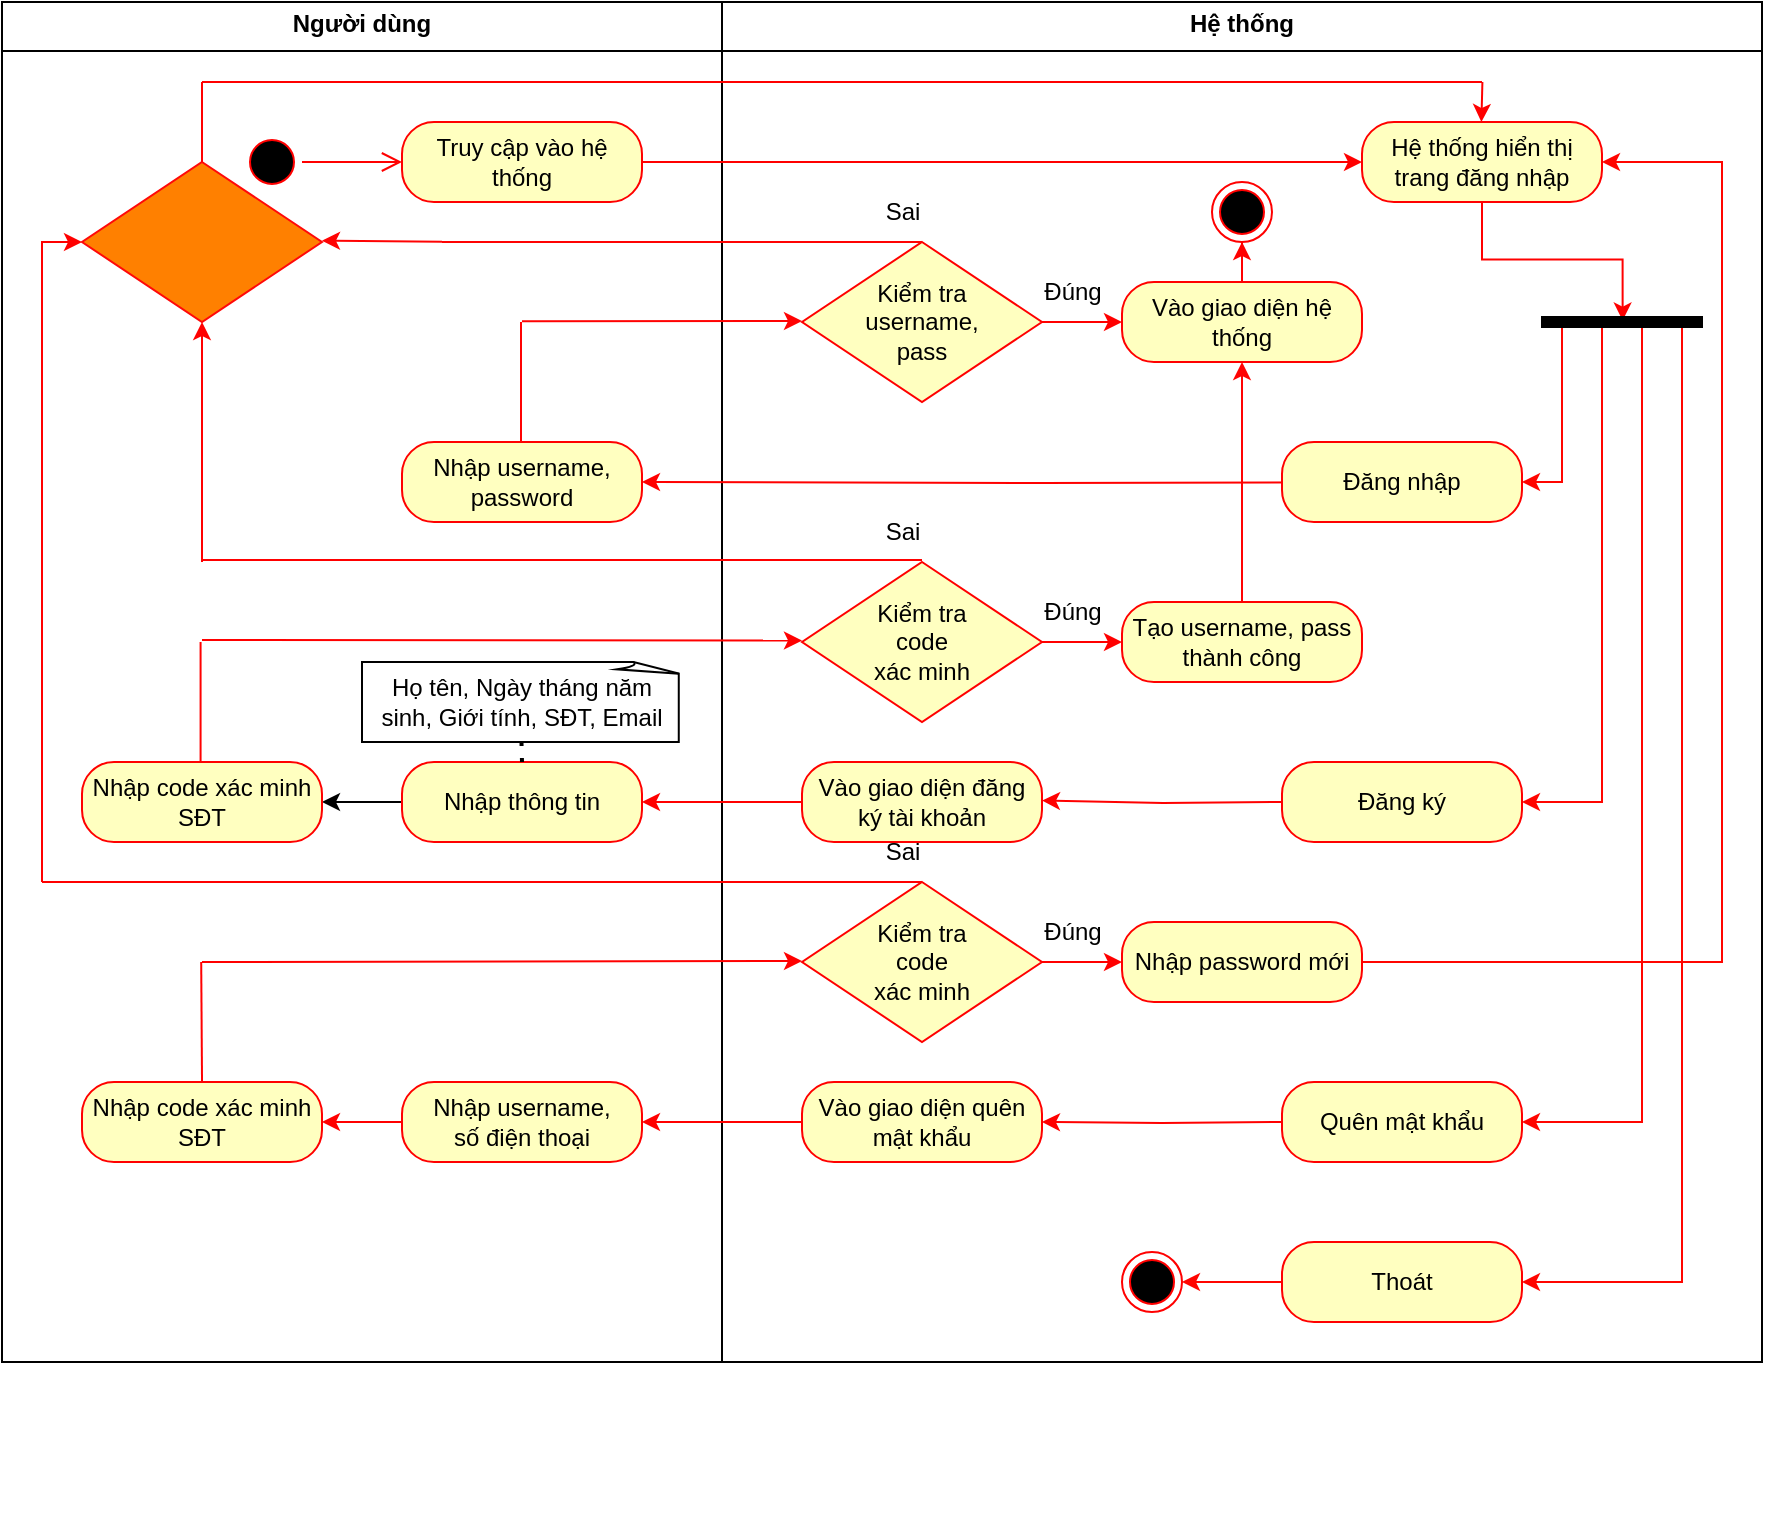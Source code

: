 <mxfile version="26.0.6">
  <diagram name="Page-1" id="8Uqs2-PCFn8mC6G0EI60">
    <mxGraphModel dx="1493" dy="677" grid="1" gridSize="10" guides="1" tooltips="1" connect="1" arrows="1" fold="1" page="1" pageScale="1" pageWidth="850" pageHeight="1100" math="0" shadow="0">
      <root>
        <mxCell id="0" />
        <mxCell id="1" parent="0" />
        <mxCell id="4b5sP6AiUNOMbRtfuBT4-112" value="&lt;p style=&quot;margin:0px;margin-top:4px;text-align:center;&quot;&gt;&lt;b&gt;Hệ thống&lt;/b&gt;&lt;/p&gt;&lt;hr size=&quot;1&quot; style=&quot;border-style:solid;&quot;&gt;&lt;div style=&quot;height:2px;&quot;&gt;&lt;/div&gt;" style="verticalAlign=top;align=left;overflow=fill;html=1;whiteSpace=wrap;" parent="1" vertex="1">
          <mxGeometry x="360" width="520" height="680" as="geometry" />
        </mxCell>
        <mxCell id="4b5sP6AiUNOMbRtfuBT4-108" value="&lt;p style=&quot;margin:0px;margin-top:4px;text-align:center;&quot;&gt;&lt;b&gt;Người dùng&lt;/b&gt;&lt;/p&gt;&lt;hr size=&quot;1&quot; style=&quot;border-style:solid;&quot;&gt;&lt;div style=&quot;height:2px;&quot;&gt;&lt;/div&gt;" style="verticalAlign=top;align=left;overflow=fill;html=1;whiteSpace=wrap;" parent="1" vertex="1">
          <mxGeometry width="360" height="680" as="geometry" />
        </mxCell>
        <mxCell id="4b5sP6AiUNOMbRtfuBT4-63" value="" style="rhombus;whiteSpace=wrap;html=1;fontColor=#000000;fillColor=#FF8000;strokeColor=#FF0909;movable=1;resizable=1;rotatable=1;deletable=1;editable=1;locked=0;connectable=1;shadow=0;" parent="1" vertex="1">
          <mxGeometry x="40" y="80" width="120" height="80" as="geometry" />
        </mxCell>
        <mxCell id="KlYMKg8d0Hw80r4B96k4-17" value="" style="ellipse;html=1;shape=startState;fillColor=#000000;strokeColor=#ff0000;" parent="1" vertex="1">
          <mxGeometry x="120" y="65" width="30" height="30" as="geometry" />
        </mxCell>
        <mxCell id="KlYMKg8d0Hw80r4B96k4-18" value="" style="edgeStyle=orthogonalEdgeStyle;html=1;verticalAlign=bottom;endArrow=open;endSize=8;strokeColor=#FF0000;rounded=0;entryX=0;entryY=0.5;entryDx=0;entryDy=0;" parent="1" source="KlYMKg8d0Hw80r4B96k4-17" target="KlYMKg8d0Hw80r4B96k4-23" edge="1">
          <mxGeometry relative="1" as="geometry">
            <mxPoint x="200" y="95" as="targetPoint" />
          </mxGeometry>
        </mxCell>
        <mxCell id="KlYMKg8d0Hw80r4B96k4-46" style="edgeStyle=orthogonalEdgeStyle;rounded=0;orthogonalLoop=1;jettySize=auto;html=1;entryX=0;entryY=0.5;entryDx=0;entryDy=0;strokeColor=#FF0000;" parent="1" source="KlYMKg8d0Hw80r4B96k4-23" target="KlYMKg8d0Hw80r4B96k4-29" edge="1">
          <mxGeometry relative="1" as="geometry" />
        </mxCell>
        <mxCell id="KlYMKg8d0Hw80r4B96k4-23" value="Truy cập vào hệ thống" style="rounded=1;whiteSpace=wrap;html=1;arcSize=40;fontColor=#000000;fillColor=#ffffc0;strokeColor=#ff0000;" parent="1" vertex="1">
          <mxGeometry x="200" y="60" width="120" height="40" as="geometry" />
        </mxCell>
        <mxCell id="4b5sP6AiUNOMbRtfuBT4-10" value="" style="edgeStyle=orthogonalEdgeStyle;rounded=0;orthogonalLoop=1;jettySize=auto;html=1;strokeColor=#FF0000;entryX=0.352;entryY=0.496;entryDx=0;entryDy=0;entryPerimeter=0;" parent="1" source="KlYMKg8d0Hw80r4B96k4-29" target="eMvi3xg_cKcAJ8n9aOIr-26" edge="1">
          <mxGeometry relative="1" as="geometry">
            <Array as="points" />
            <mxPoint x="780" y="150" as="targetPoint" />
          </mxGeometry>
        </mxCell>
        <mxCell id="KlYMKg8d0Hw80r4B96k4-29" value="Hệ thống hiển thị trang đăng nhập" style="rounded=1;whiteSpace=wrap;html=1;arcSize=40;fontColor=#000000;fillColor=#ffffc0;strokeColor=#ff0000;" parent="1" vertex="1">
          <mxGeometry x="680" y="60" width="120" height="40" as="geometry" />
        </mxCell>
        <mxCell id="4b5sP6AiUNOMbRtfuBT4-27" style="edgeStyle=orthogonalEdgeStyle;rounded=0;orthogonalLoop=1;jettySize=auto;html=1;entryX=1;entryY=0.5;entryDx=0;entryDy=0;strokeColor=#FF0000;" parent="1" target="KlYMKg8d0Hw80r4B96k4-107" edge="1">
          <mxGeometry relative="1" as="geometry">
            <mxPoint x="720.0" y="240" as="sourcePoint" />
          </mxGeometry>
        </mxCell>
        <mxCell id="4b5sP6AiUNOMbRtfuBT4-19" style="edgeStyle=orthogonalEdgeStyle;rounded=0;orthogonalLoop=1;jettySize=auto;html=1;entryX=1;entryY=0.5;entryDx=0;entryDy=0;strokeColor=#FF0000;" parent="1" edge="1">
          <mxGeometry relative="1" as="geometry">
            <mxPoint x="640" y="400" as="sourcePoint" />
            <mxPoint x="520.0" y="399.31" as="targetPoint" />
          </mxGeometry>
        </mxCell>
        <mxCell id="4b5sP6AiUNOMbRtfuBT4-45" style="edgeStyle=orthogonalEdgeStyle;rounded=0;orthogonalLoop=1;jettySize=auto;html=1;entryX=1;entryY=0.5;entryDx=0;entryDy=0;strokeColor=#FF0000;" parent="1" target="4b5sP6AiUNOMbRtfuBT4-41" edge="1">
          <mxGeometry relative="1" as="geometry">
            <mxPoint x="640" y="560" as="sourcePoint" />
          </mxGeometry>
        </mxCell>
        <mxCell id="KlYMKg8d0Hw80r4B96k4-78" style="edgeStyle=orthogonalEdgeStyle;rounded=0;orthogonalLoop=1;jettySize=auto;html=1;exitX=0.5;exitY=1;exitDx=0;exitDy=0;" parent="1" edge="1">
          <mxGeometry relative="1" as="geometry">
            <mxPoint x="780.0" y="600" as="sourcePoint" />
            <mxPoint x="780.0" y="600" as="targetPoint" />
          </mxGeometry>
        </mxCell>
        <mxCell id="KlYMKg8d0Hw80r4B96k4-79" style="edgeStyle=orthogonalEdgeStyle;rounded=0;orthogonalLoop=1;jettySize=auto;html=1;exitX=0.5;exitY=1;exitDx=0;exitDy=0;" parent="1" edge="1">
          <mxGeometry relative="1" as="geometry">
            <mxPoint x="780.0" y="600" as="sourcePoint" />
            <mxPoint x="780.0" y="600" as="targetPoint" />
          </mxGeometry>
        </mxCell>
        <mxCell id="KlYMKg8d0Hw80r4B96k4-81" style="edgeStyle=orthogonalEdgeStyle;rounded=0;orthogonalLoop=1;jettySize=auto;html=1;exitX=0.5;exitY=1;exitDx=0;exitDy=0;" parent="1" edge="1">
          <mxGeometry relative="1" as="geometry">
            <mxPoint x="780.0" y="750" as="sourcePoint" />
            <mxPoint x="780.0" y="750" as="targetPoint" />
          </mxGeometry>
        </mxCell>
        <mxCell id="4b5sP6AiUNOMbRtfuBT4-32" value="" style="edgeStyle=orthogonalEdgeStyle;rounded=0;orthogonalLoop=1;jettySize=auto;html=1;strokeColor=#FF0000;" parent="1" source="KlYMKg8d0Hw80r4B96k4-83" target="KlYMKg8d0Hw80r4B96k4-90" edge="1">
          <mxGeometry relative="1" as="geometry" />
        </mxCell>
        <mxCell id="KlYMKg8d0Hw80r4B96k4-83" value="&lt;font style=&quot;font-size: 12px;&quot;&gt;Kiểm tra&lt;br&gt;username,&lt;br&gt;pass&lt;/font&gt;" style="rhombus;whiteSpace=wrap;html=1;fontColor=#000000;fillColor=#ffffc0;strokeColor=#ff0000;" parent="1" vertex="1">
          <mxGeometry x="400" y="120" width="120" height="80" as="geometry" />
        </mxCell>
        <mxCell id="4b5sP6AiUNOMbRtfuBT4-33" value="" style="edgeStyle=orthogonalEdgeStyle;rounded=0;orthogonalLoop=1;jettySize=auto;html=1;strokeColor=#FF0000;" parent="1" source="KlYMKg8d0Hw80r4B96k4-90" target="KlYMKg8d0Hw80r4B96k4-93" edge="1">
          <mxGeometry relative="1" as="geometry" />
        </mxCell>
        <mxCell id="KlYMKg8d0Hw80r4B96k4-90" value="Vào giao diện hệ thống" style="rounded=1;whiteSpace=wrap;html=1;arcSize=40;fontColor=#000000;fillColor=#ffffc0;strokeColor=#ff0000;" parent="1" vertex="1">
          <mxGeometry x="560" y="140" width="120" height="40" as="geometry" />
        </mxCell>
        <mxCell id="KlYMKg8d0Hw80r4B96k4-93" value="" style="ellipse;html=1;shape=endState;fillColor=#000000;strokeColor=#ff0000;" parent="1" vertex="1">
          <mxGeometry x="605" y="90" width="30" height="30" as="geometry" />
        </mxCell>
        <mxCell id="KlYMKg8d0Hw80r4B96k4-107" value="Nhập username,&lt;br&gt;password" style="rounded=1;whiteSpace=wrap;html=1;arcSize=40;fontColor=#000000;fillColor=#ffffc0;strokeColor=#ff0000;" parent="1" vertex="1">
          <mxGeometry x="200" y="220" width="120" height="40" as="geometry" />
        </mxCell>
        <mxCell id="4b5sP6AiUNOMbRtfuBT4-21" value="" style="edgeStyle=orthogonalEdgeStyle;rounded=0;orthogonalLoop=1;jettySize=auto;html=1;" parent="1" source="KlYMKg8d0Hw80r4B96k4-120" target="4b5sP6AiUNOMbRtfuBT4-1" edge="1">
          <mxGeometry relative="1" as="geometry" />
        </mxCell>
        <mxCell id="KlYMKg8d0Hw80r4B96k4-120" value="Nhập thông tin" style="rounded=1;whiteSpace=wrap;html=1;arcSize=40;fontColor=#000000;fillColor=#ffffc0;strokeColor=#ff0000;" parent="1" vertex="1">
          <mxGeometry x="200" y="380" width="120" height="40" as="geometry" />
        </mxCell>
        <mxCell id="4b5sP6AiUNOMbRtfuBT4-1" value="Nhập code xác minh&lt;br&gt;SĐT" style="rounded=1;whiteSpace=wrap;html=1;arcSize=40;fontColor=#000000;fillColor=#ffffc0;strokeColor=#ff0000;" parent="1" vertex="1">
          <mxGeometry x="40" y="380" width="120" height="40" as="geometry" />
        </mxCell>
        <mxCell id="4b5sP6AiUNOMbRtfuBT4-25" value="" style="edgeStyle=orthogonalEdgeStyle;rounded=0;orthogonalLoop=1;jettySize=auto;html=1;strokeColor=#FF0000;" parent="1" source="4b5sP6AiUNOMbRtfuBT4-2" target="4b5sP6AiUNOMbRtfuBT4-3" edge="1">
          <mxGeometry relative="1" as="geometry" />
        </mxCell>
        <mxCell id="4b5sP6AiUNOMbRtfuBT4-2" value="&lt;font style=&quot;font-size: 12px;&quot;&gt;Kiểm tra&lt;br&gt;code&lt;br&gt;xác&amp;nbsp;&lt;/font&gt;&lt;span style=&quot;background-color: transparent; color: light-dark(rgb(0, 0, 0), rgb(237, 237, 237));&quot;&gt;minh&lt;/span&gt;" style="rhombus;whiteSpace=wrap;html=1;fontColor=#000000;fillColor=#ffffc0;strokeColor=#ff0000;" parent="1" vertex="1">
          <mxGeometry x="400" y="280" width="120" height="80" as="geometry" />
        </mxCell>
        <mxCell id="4b5sP6AiUNOMbRtfuBT4-26" style="edgeStyle=orthogonalEdgeStyle;rounded=0;orthogonalLoop=1;jettySize=auto;html=1;entryX=0.5;entryY=1;entryDx=0;entryDy=0;strokeColor=#FF0303;" parent="1" source="4b5sP6AiUNOMbRtfuBT4-3" target="KlYMKg8d0Hw80r4B96k4-90" edge="1">
          <mxGeometry relative="1" as="geometry" />
        </mxCell>
        <mxCell id="4b5sP6AiUNOMbRtfuBT4-3" value="Tạo username, pass&lt;br&gt;thành công" style="rounded=1;whiteSpace=wrap;html=1;arcSize=40;fontColor=#000000;fillColor=#ffffc0;strokeColor=#ff0000;" parent="1" vertex="1">
          <mxGeometry x="560" y="300" width="120" height="40" as="geometry" />
        </mxCell>
        <mxCell id="4b5sP6AiUNOMbRtfuBT4-20" value="" style="edgeStyle=orthogonalEdgeStyle;rounded=0;orthogonalLoop=1;jettySize=auto;html=1;strokeColor=#FF0000;" parent="1" source="4b5sP6AiUNOMbRtfuBT4-5" target="KlYMKg8d0Hw80r4B96k4-120" edge="1">
          <mxGeometry relative="1" as="geometry">
            <Array as="points">
              <mxPoint x="340" y="400" />
              <mxPoint x="340" y="400" />
            </Array>
          </mxGeometry>
        </mxCell>
        <mxCell id="4b5sP6AiUNOMbRtfuBT4-5" value="Vào giao diện đăng ký tài khoản" style="rounded=1;whiteSpace=wrap;html=1;arcSize=40;fontColor=#000000;fillColor=#ffffc0;strokeColor=#ff0000;" parent="1" vertex="1">
          <mxGeometry x="400" y="380" width="120" height="40" as="geometry" />
        </mxCell>
        <mxCell id="4b5sP6AiUNOMbRtfuBT4-35" value="" style="edgeStyle=orthogonalEdgeStyle;rounded=0;orthogonalLoop=1;jettySize=auto;html=1;strokeColor=#FF0000;" parent="1" source="4b5sP6AiUNOMbRtfuBT4-7" target="4b5sP6AiUNOMbRtfuBT4-8" edge="1">
          <mxGeometry relative="1" as="geometry" />
        </mxCell>
        <mxCell id="4b5sP6AiUNOMbRtfuBT4-7" value="Nhập username,&lt;br&gt;số điện thoại" style="rounded=1;whiteSpace=wrap;html=1;arcSize=40;fontColor=#000000;fillColor=#ffffc0;strokeColor=#ff0000;" parent="1" vertex="1">
          <mxGeometry x="200" y="540" width="120" height="40" as="geometry" />
        </mxCell>
        <mxCell id="4b5sP6AiUNOMbRtfuBT4-8" value="Nhập code xác minh&lt;br&gt;SĐT" style="rounded=1;whiteSpace=wrap;html=1;arcSize=40;fontColor=#000000;fillColor=#ffffc0;strokeColor=#ff0000;" parent="1" vertex="1">
          <mxGeometry x="40" y="540" width="120" height="40" as="geometry" />
        </mxCell>
        <mxCell id="4b5sP6AiUNOMbRtfuBT4-48" value="" style="edgeStyle=orthogonalEdgeStyle;rounded=0;orthogonalLoop=1;jettySize=auto;html=1;strokeColor=#FF0000;" parent="1" source="4b5sP6AiUNOMbRtfuBT4-9" target="4b5sP6AiUNOMbRtfuBT4-47" edge="1">
          <mxGeometry relative="1" as="geometry" />
        </mxCell>
        <mxCell id="4b5sP6AiUNOMbRtfuBT4-9" value="&lt;font style=&quot;font-size: 12px;&quot;&gt;Kiểm tra&lt;br&gt;code&lt;br&gt;xác&amp;nbsp;&lt;/font&gt;&lt;span style=&quot;background-color: transparent; color: light-dark(rgb(0, 0, 0), rgb(237, 237, 237));&quot;&gt;minh&lt;/span&gt;" style="rhombus;whiteSpace=wrap;html=1;fontColor=#000000;fillColor=#ffffc0;strokeColor=#ff0000;" parent="1" vertex="1">
          <mxGeometry x="400" y="440" width="120" height="80" as="geometry" />
        </mxCell>
        <mxCell id="4b5sP6AiUNOMbRtfuBT4-23" value="" style="endArrow=none;html=1;rounded=0;strokeColor=#FF0000;" parent="1" edge="1">
          <mxGeometry width="50" height="50" relative="1" as="geometry">
            <mxPoint x="99.29" y="380" as="sourcePoint" />
            <mxPoint x="99.29" y="320" as="targetPoint" />
          </mxGeometry>
        </mxCell>
        <mxCell id="4b5sP6AiUNOMbRtfuBT4-24" value="" style="endArrow=classic;html=1;rounded=0;entryX=0;entryY=0.5;entryDx=0;entryDy=0;strokeColor=#FF0000;" parent="1" edge="1">
          <mxGeometry width="50" height="50" relative="1" as="geometry">
            <mxPoint x="100" y="319" as="sourcePoint" />
            <mxPoint x="400" y="319.29" as="targetPoint" />
            <Array as="points" />
          </mxGeometry>
        </mxCell>
        <mxCell id="4b5sP6AiUNOMbRtfuBT4-29" value="" style="endArrow=none;html=1;rounded=0;strokeColor=#FF0303;" parent="1" edge="1">
          <mxGeometry width="50" height="50" relative="1" as="geometry">
            <mxPoint x="259.5" y="220" as="sourcePoint" />
            <mxPoint x="259.5" y="160" as="targetPoint" />
          </mxGeometry>
        </mxCell>
        <mxCell id="4b5sP6AiUNOMbRtfuBT4-31" value="" style="endArrow=classic;html=1;rounded=0;entryX=0;entryY=0.5;entryDx=0;entryDy=0;strokeColor=#FF0303;" parent="1" edge="1">
          <mxGeometry width="50" height="50" relative="1" as="geometry">
            <mxPoint x="260" y="159.68" as="sourcePoint" />
            <mxPoint x="400" y="159.5" as="targetPoint" />
          </mxGeometry>
        </mxCell>
        <mxCell id="4b5sP6AiUNOMbRtfuBT4-36" value="" style="endArrow=none;html=1;rounded=0;strokeColor=#FF0000;" parent="1" edge="1">
          <mxGeometry width="50" height="50" relative="1" as="geometry">
            <mxPoint x="100.01" y="540" as="sourcePoint" />
            <mxPoint x="99.6" y="480" as="targetPoint" />
          </mxGeometry>
        </mxCell>
        <mxCell id="4b5sP6AiUNOMbRtfuBT4-38" value="" style="endArrow=classic;html=1;rounded=0;entryX=0;entryY=0.5;entryDx=0;entryDy=0;strokeColor=#FF0000;" parent="1" edge="1">
          <mxGeometry width="50" height="50" relative="1" as="geometry">
            <mxPoint x="100" y="480" as="sourcePoint" />
            <mxPoint x="400" y="479.5" as="targetPoint" />
          </mxGeometry>
        </mxCell>
        <mxCell id="4b5sP6AiUNOMbRtfuBT4-46" value="" style="edgeStyle=orthogonalEdgeStyle;rounded=0;orthogonalLoop=1;jettySize=auto;html=1;strokeColor=#FF0000;" parent="1" source="4b5sP6AiUNOMbRtfuBT4-41" target="4b5sP6AiUNOMbRtfuBT4-7" edge="1">
          <mxGeometry relative="1" as="geometry" />
        </mxCell>
        <mxCell id="4b5sP6AiUNOMbRtfuBT4-41" value="Vào giao diện quên mật khẩu" style="rounded=1;whiteSpace=wrap;html=1;arcSize=40;fontColor=#000000;fillColor=#ffffc0;strokeColor=#ff0000;" parent="1" vertex="1">
          <mxGeometry x="400" y="540" width="120" height="40" as="geometry" />
        </mxCell>
        <mxCell id="eMvi3xg_cKcAJ8n9aOIr-39" style="edgeStyle=orthogonalEdgeStyle;rounded=0;orthogonalLoop=1;jettySize=auto;html=1;entryX=1;entryY=0.5;entryDx=0;entryDy=0;strokeColor=#FF0500;" parent="1" source="4b5sP6AiUNOMbRtfuBT4-47" target="KlYMKg8d0Hw80r4B96k4-29" edge="1">
          <mxGeometry relative="1" as="geometry">
            <mxPoint x="870" y="480" as="targetPoint" />
            <Array as="points">
              <mxPoint x="860" y="480" />
              <mxPoint x="860" y="80" />
            </Array>
          </mxGeometry>
        </mxCell>
        <mxCell id="4b5sP6AiUNOMbRtfuBT4-47" value="Nhập password mới" style="rounded=1;whiteSpace=wrap;html=1;arcSize=40;fontColor=#000000;fillColor=#ffffc0;strokeColor=#ff0000;" parent="1" vertex="1">
          <mxGeometry x="560" y="460" width="120" height="40" as="geometry" />
        </mxCell>
        <mxCell id="4b5sP6AiUNOMbRtfuBT4-57" value="" style="endArrow=none;html=1;rounded=0;strokeColor=#FF0000;" parent="1" edge="1">
          <mxGeometry width="50" height="50" relative="1" as="geometry">
            <mxPoint x="20" y="440" as="sourcePoint" />
            <mxPoint x="460" y="440" as="targetPoint" />
          </mxGeometry>
        </mxCell>
        <mxCell id="4b5sP6AiUNOMbRtfuBT4-61" value="" style="endArrow=none;html=1;rounded=0;strokeColor=#FF0000;" parent="1" edge="1">
          <mxGeometry width="50" height="50" relative="1" as="geometry">
            <mxPoint x="100" y="279" as="sourcePoint" />
            <mxPoint x="460" y="279" as="targetPoint" />
          </mxGeometry>
        </mxCell>
        <mxCell id="4b5sP6AiUNOMbRtfuBT4-62" value="" style="endArrow=none;html=1;rounded=0;strokeColor=#FF0303;" parent="1" edge="1">
          <mxGeometry width="50" height="50" relative="1" as="geometry">
            <mxPoint x="220" y="120" as="sourcePoint" />
            <mxPoint x="460" y="120" as="targetPoint" />
          </mxGeometry>
        </mxCell>
        <mxCell id="4b5sP6AiUNOMbRtfuBT4-67" value="" style="endArrow=classic;html=1;rounded=0;entryX=0.5;entryY=1;entryDx=0;entryDy=0;strokeColor=#FF0000;" parent="1" target="4b5sP6AiUNOMbRtfuBT4-63" edge="1">
          <mxGeometry width="50" height="50" relative="1" as="geometry">
            <mxPoint x="100" y="280" as="sourcePoint" />
            <mxPoint x="150" y="230" as="targetPoint" />
          </mxGeometry>
        </mxCell>
        <mxCell id="4b5sP6AiUNOMbRtfuBT4-69" value="" style="endArrow=none;html=1;rounded=0;strokeColor=#FF0000;" parent="1" edge="1">
          <mxGeometry width="50" height="50" relative="1" as="geometry">
            <mxPoint x="20" y="440" as="sourcePoint" />
            <mxPoint x="20" y="160" as="targetPoint" />
          </mxGeometry>
        </mxCell>
        <mxCell id="4b5sP6AiUNOMbRtfuBT4-70" value="" style="endArrow=classic;html=1;rounded=0;strokeColor=#FF0000;" parent="1" target="4b5sP6AiUNOMbRtfuBT4-63" edge="1">
          <mxGeometry width="50" height="50" relative="1" as="geometry">
            <mxPoint x="20" y="160" as="sourcePoint" />
            <mxPoint x="50" y="110" as="targetPoint" />
            <Array as="points">
              <mxPoint x="20" y="120" />
            </Array>
          </mxGeometry>
        </mxCell>
        <mxCell id="4b5sP6AiUNOMbRtfuBT4-73" value="" style="endArrow=classic;html=1;rounded=0;strokeColor=#FF0303;" parent="1" edge="1">
          <mxGeometry width="50" height="50" relative="1" as="geometry">
            <mxPoint x="220" y="119.85" as="sourcePoint" />
            <mxPoint x="160" y="119.35" as="targetPoint" />
          </mxGeometry>
        </mxCell>
        <mxCell id="4b5sP6AiUNOMbRtfuBT4-79" value="" style="endArrow=none;html=1;rounded=0;strokeColor=#FF0000;" parent="1" edge="1">
          <mxGeometry width="50" height="50" relative="1" as="geometry">
            <mxPoint x="100" y="80" as="sourcePoint" />
            <mxPoint x="100" y="40" as="targetPoint" />
          </mxGeometry>
        </mxCell>
        <mxCell id="4b5sP6AiUNOMbRtfuBT4-85" value="" style="endArrow=classic;html=1;rounded=0;strokeColor=#FF0000;" parent="1" edge="1">
          <mxGeometry width="50" height="50" relative="1" as="geometry">
            <mxPoint x="740.2" y="40" as="sourcePoint" />
            <mxPoint x="739.7" y="60" as="targetPoint" />
          </mxGeometry>
        </mxCell>
        <mxCell id="4b5sP6AiUNOMbRtfuBT4-86" value="" style="endArrow=none;html=1;rounded=0;strokeColor=#FF0000;" parent="1" edge="1">
          <mxGeometry width="50" height="50" relative="1" as="geometry">
            <mxPoint x="100" y="40" as="sourcePoint" />
            <mxPoint x="740" y="40" as="targetPoint" />
          </mxGeometry>
        </mxCell>
        <mxCell id="4b5sP6AiUNOMbRtfuBT4-95" value="Đúng" style="text;html=1;align=center;verticalAlign=middle;resizable=0;points=[];autosize=1;strokeColor=none;fillColor=none;" parent="1" vertex="1">
          <mxGeometry x="510" y="290" width="50" height="30" as="geometry" />
        </mxCell>
        <mxCell id="4b5sP6AiUNOMbRtfuBT4-97" value="Đúng" style="text;html=1;align=center;verticalAlign=middle;resizable=0;points=[];autosize=1;strokeColor=none;fillColor=none;" parent="1" vertex="1">
          <mxGeometry x="510" y="450" width="50" height="30" as="geometry" />
        </mxCell>
        <mxCell id="4b5sP6AiUNOMbRtfuBT4-99" value="Đúng" style="text;html=1;align=center;verticalAlign=middle;resizable=0;points=[];autosize=1;strokeColor=none;fillColor=none;" parent="1" vertex="1">
          <mxGeometry x="510" y="130" width="50" height="30" as="geometry" />
        </mxCell>
        <mxCell id="4b5sP6AiUNOMbRtfuBT4-100" value="Sai" style="text;html=1;align=center;verticalAlign=middle;resizable=0;points=[];autosize=1;strokeColor=none;fillColor=none;" parent="1" vertex="1">
          <mxGeometry x="430" y="250" width="40" height="30" as="geometry" />
        </mxCell>
        <mxCell id="4b5sP6AiUNOMbRtfuBT4-103" value="Sai" style="text;html=1;align=center;verticalAlign=middle;resizable=0;points=[];autosize=1;strokeColor=none;fillColor=none;" parent="1" vertex="1">
          <mxGeometry x="430" y="90" width="40" height="30" as="geometry" />
        </mxCell>
        <mxCell id="4b5sP6AiUNOMbRtfuBT4-104" value="Sai" style="text;html=1;align=center;verticalAlign=middle;resizable=0;points=[];autosize=1;strokeColor=none;fillColor=none;" parent="1" vertex="1">
          <mxGeometry x="430" y="410" width="40" height="30" as="geometry" />
        </mxCell>
        <mxCell id="eMvi3xg_cKcAJ8n9aOIr-17" value="Họ tên, Ngày tháng năm sinh, Giới tính, SĐT, Email" style="whiteSpace=wrap;html=1;shape=mxgraph.basic.document" parent="1" vertex="1">
          <mxGeometry x="180" y="330" width="160" height="40" as="geometry" />
        </mxCell>
        <mxCell id="eMvi3xg_cKcAJ8n9aOIr-19" value="" style="endArrow=none;dashed=1;html=1;dashPattern=1 3;strokeWidth=2;rounded=0;" parent="1" edge="1">
          <mxGeometry width="50" height="50" relative="1" as="geometry">
            <mxPoint x="260" y="380" as="sourcePoint" />
            <mxPoint x="259.74" y="370" as="targetPoint" />
          </mxGeometry>
        </mxCell>
        <mxCell id="eMvi3xg_cKcAJ8n9aOIr-23" value="Đăng nhập" style="rounded=1;whiteSpace=wrap;html=1;arcSize=40;fontColor=#000000;fillColor=#ffffc0;strokeColor=#ff0000;" parent="1" vertex="1">
          <mxGeometry x="640" y="220" width="120" height="40" as="geometry" />
        </mxCell>
        <mxCell id="eMvi3xg_cKcAJ8n9aOIr-24" value="Đăng ký" style="rounded=1;whiteSpace=wrap;html=1;arcSize=40;fontColor=#000000;fillColor=#ffffc0;strokeColor=#ff0000;" parent="1" vertex="1">
          <mxGeometry x="640" y="380" width="120" height="40" as="geometry" />
        </mxCell>
        <mxCell id="eMvi3xg_cKcAJ8n9aOIr-25" value="Quên mật khẩu" style="rounded=1;whiteSpace=wrap;html=1;arcSize=40;fontColor=#000000;fillColor=#ffffc0;strokeColor=#ff0000;" parent="1" vertex="1">
          <mxGeometry x="640" y="540" width="120" height="40" as="geometry" />
        </mxCell>
        <mxCell id="eMvi3xg_cKcAJ8n9aOIr-32" style="edgeStyle=orthogonalEdgeStyle;rounded=0;orthogonalLoop=1;jettySize=auto;html=1;entryX=1;entryY=0.5;entryDx=0;entryDy=0;strokeColor=#FF0500;" parent="1" target="eMvi3xg_cKcAJ8n9aOIr-23" edge="1">
          <mxGeometry relative="1" as="geometry">
            <mxPoint x="780.03" y="250" as="targetPoint" />
            <mxPoint x="780.0" y="162.5" as="sourcePoint" />
            <Array as="points">
              <mxPoint x="780" y="240" />
            </Array>
          </mxGeometry>
        </mxCell>
        <mxCell id="eMvi3xg_cKcAJ8n9aOIr-33" style="edgeStyle=orthogonalEdgeStyle;rounded=0;orthogonalLoop=1;jettySize=auto;html=1;entryX=1;entryY=0.5;entryDx=0;entryDy=0;strokeColor=#FF0500;" parent="1" edge="1">
          <mxGeometry relative="1" as="geometry">
            <mxPoint x="760" y="400" as="targetPoint" />
            <mxPoint x="800.0" y="162.5" as="sourcePoint" />
            <Array as="points">
              <mxPoint x="800" y="400" />
            </Array>
          </mxGeometry>
        </mxCell>
        <mxCell id="eMvi3xg_cKcAJ8n9aOIr-34" style="edgeStyle=orthogonalEdgeStyle;rounded=0;orthogonalLoop=1;jettySize=auto;html=1;entryX=1;entryY=0.5;entryDx=0;entryDy=0;strokeColor=#FF0500;" parent="1" source="eMvi3xg_cKcAJ8n9aOIr-26" target="eMvi3xg_cKcAJ8n9aOIr-25" edge="1">
          <mxGeometry relative="1" as="geometry">
            <Array as="points">
              <mxPoint x="820" y="560" />
            </Array>
          </mxGeometry>
        </mxCell>
        <mxCell id="eMvi3xg_cKcAJ8n9aOIr-36" style="edgeStyle=orthogonalEdgeStyle;rounded=0;orthogonalLoop=1;jettySize=auto;html=1;entryX=1;entryY=0.5;entryDx=0;entryDy=0;strokeColor=#FF0500;" parent="1" target="eMvi3xg_cKcAJ8n9aOIr-30" edge="1">
          <mxGeometry relative="1" as="geometry">
            <mxPoint x="840.03" y="286.25" as="targetPoint" />
            <mxPoint x="840" y="162.5" as="sourcePoint" />
            <Array as="points">
              <mxPoint x="840" y="640" />
            </Array>
          </mxGeometry>
        </mxCell>
        <mxCell id="eMvi3xg_cKcAJ8n9aOIr-26" value="" style="html=1;points=[];perimeter=orthogonalPerimeter;fillColor=strokeColor;direction=south;" parent="1" vertex="1">
          <mxGeometry x="770" y="157.5" width="80" height="5" as="geometry" />
        </mxCell>
        <mxCell id="eMvi3xg_cKcAJ8n9aOIr-38" value="" style="edgeStyle=orthogonalEdgeStyle;rounded=0;orthogonalLoop=1;jettySize=auto;html=1;strokeColor=#FF0500;" parent="1" source="eMvi3xg_cKcAJ8n9aOIr-30" target="eMvi3xg_cKcAJ8n9aOIr-37" edge="1">
          <mxGeometry relative="1" as="geometry" />
        </mxCell>
        <mxCell id="eMvi3xg_cKcAJ8n9aOIr-30" value="Thoát" style="rounded=1;whiteSpace=wrap;html=1;arcSize=40;fontColor=#000000;fillColor=#ffffc0;strokeColor=#ff0000;" parent="1" vertex="1">
          <mxGeometry x="640" y="620" width="120" height="40" as="geometry" />
        </mxCell>
        <mxCell id="eMvi3xg_cKcAJ8n9aOIr-37" value="" style="ellipse;html=1;shape=endState;fillColor=#000000;strokeColor=#ff0000;" parent="1" vertex="1">
          <mxGeometry x="560" y="625" width="30" height="30" as="geometry" />
        </mxCell>
      </root>
    </mxGraphModel>
  </diagram>
</mxfile>
